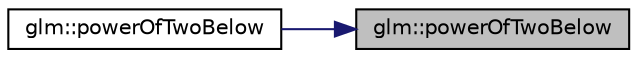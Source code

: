 digraph "glm::powerOfTwoBelow"
{
 // LATEX_PDF_SIZE
  edge [fontname="Helvetica",fontsize="10",labelfontname="Helvetica",labelfontsize="10"];
  node [fontname="Helvetica",fontsize="10",shape=record];
  rankdir="RL";
  Node1 [label="glm::powerOfTwoBelow",height=0.2,width=0.4,color="black", fillcolor="grey75", style="filled", fontcolor="black",tooltip=" "];
  Node1 -> Node2 [dir="back",color="midnightblue",fontsize="10",style="solid",fontname="Helvetica"];
  Node2 [label="glm::powerOfTwoBelow",height=0.2,width=0.4,color="black", fillcolor="white", style="filled",URL="$group__gtx__bit.html#gae33bb1ca2b55846b23a0f0796a679195",tooltip=" "];
}
